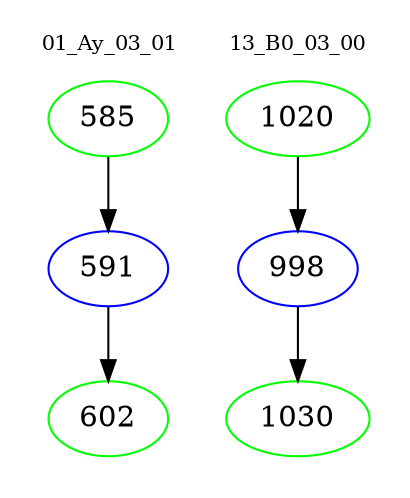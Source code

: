 digraph{
subgraph cluster_0 {
color = white
label = "01_Ay_03_01";
fontsize=10;
T0_585 [label="585", color="green"]
T0_585 -> T0_591 [color="black"]
T0_591 [label="591", color="blue"]
T0_591 -> T0_602 [color="black"]
T0_602 [label="602", color="green"]
}
subgraph cluster_1 {
color = white
label = "13_B0_03_00";
fontsize=10;
T1_1020 [label="1020", color="green"]
T1_1020 -> T1_998 [color="black"]
T1_998 [label="998", color="blue"]
T1_998 -> T1_1030 [color="black"]
T1_1030 [label="1030", color="green"]
}
}
